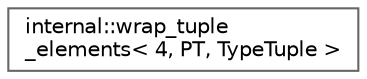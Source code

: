 digraph "类继承关系图"
{
 // LATEX_PDF_SIZE
  bgcolor="transparent";
  edge [fontname=Helvetica,fontsize=10,labelfontname=Helvetica,labelfontsize=10];
  node [fontname=Helvetica,fontsize=10,shape=box,height=0.2,width=0.4];
  rankdir="LR";
  Node0 [id="Node000000",label="internal::wrap_tuple\l_elements\< 4, PT, TypeTuple \>",height=0.2,width=0.4,color="grey40", fillcolor="white", style="filled",URL="$structinternal_1_1wrap__tuple__elements_3_014_00_01_p_t_00_01_type_tuple_01_4.html",tooltip=" "];
}
